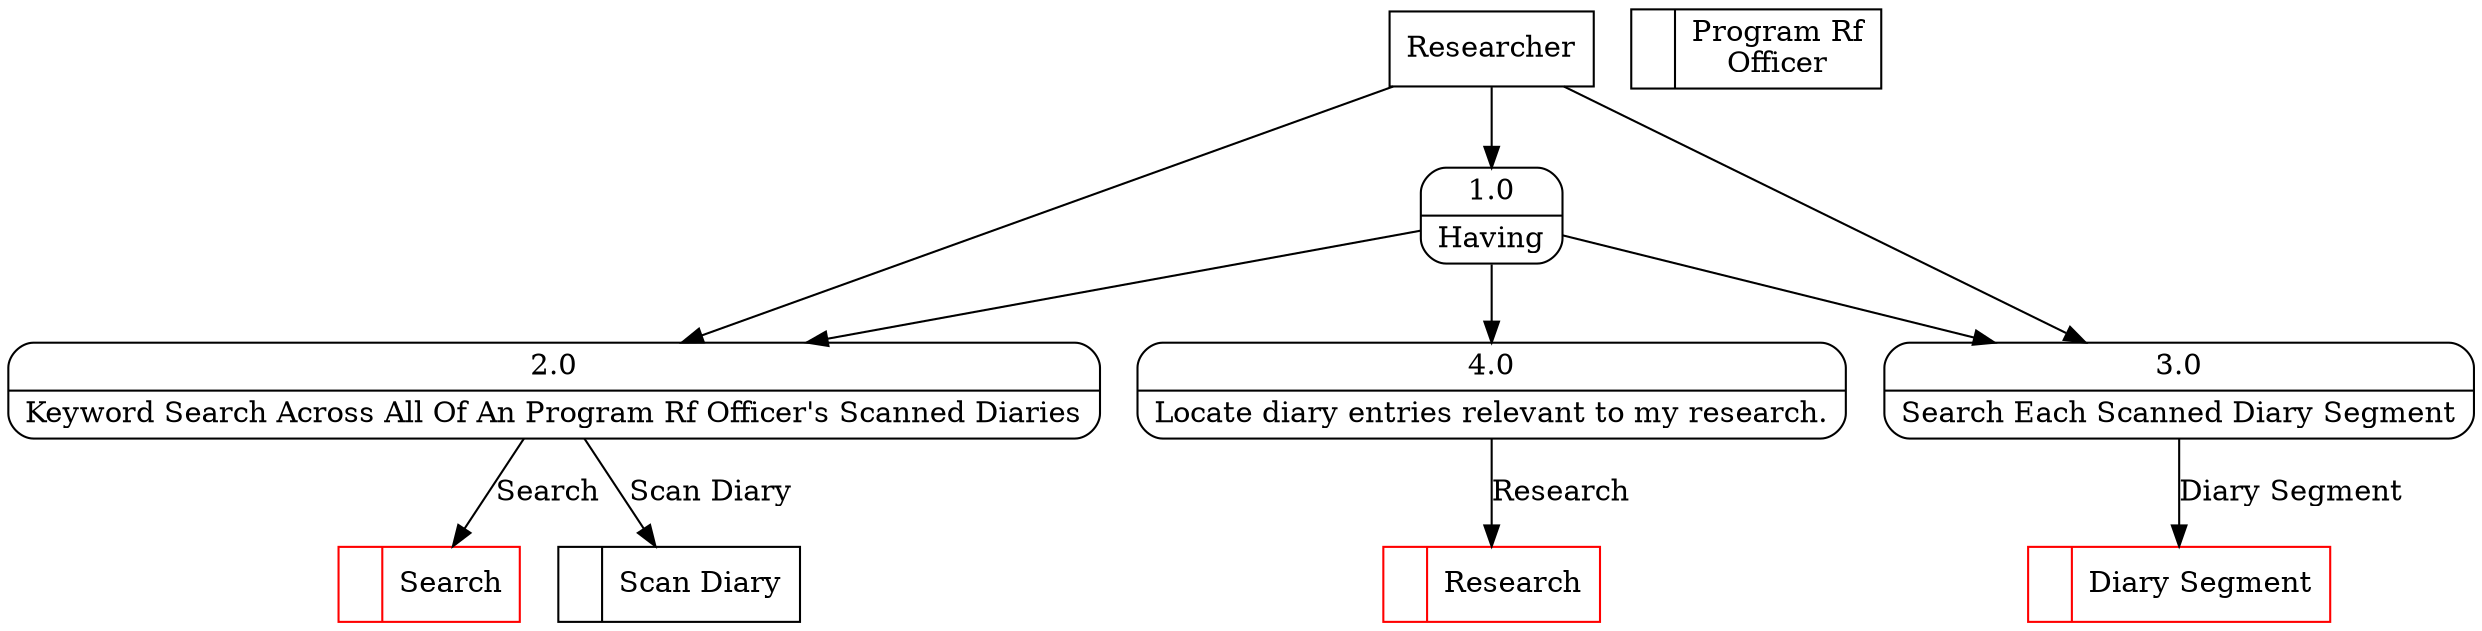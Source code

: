 digraph dfd2{ 
node[shape=record]
200 [label="<f0>  |<f1> Search " color=red];
201 [label="<f0>  |<f1> Scan Diary " ];
202 [label="<f0>  |<f1> Program Rf\nOfficer " ];
203 [label="<f0>  |<f1> Diary Segment " color=red];
204 [label="Researcher" shape=box];
205 [label="{<f0> 1.0|<f1> Having }" shape=Mrecord];
206 [label="{<f0> 2.0|<f1> Keyword Search Across All Of An Program Rf Officer's Scanned Diaries }" shape=Mrecord];
207 [label="{<f0> 3.0|<f1> Search Each Scanned Diary Segment }" shape=Mrecord];
4 [label="{<f0> 4.0|<f1> Locate diary entries relevant to my research. }" shape=Mrecord];
205 -> 4
1001 [label="<f0>  |<f1> Research " color=red];
4 -> 1001 [label="Research"]
204 -> 205
204 -> 206
204 -> 207
205 -> 206
205 -> 207
206 -> 200 [label="Search"]
206 -> 201 [label="Scan Diary"]
207 -> 203 [label="Diary Segment"]
}